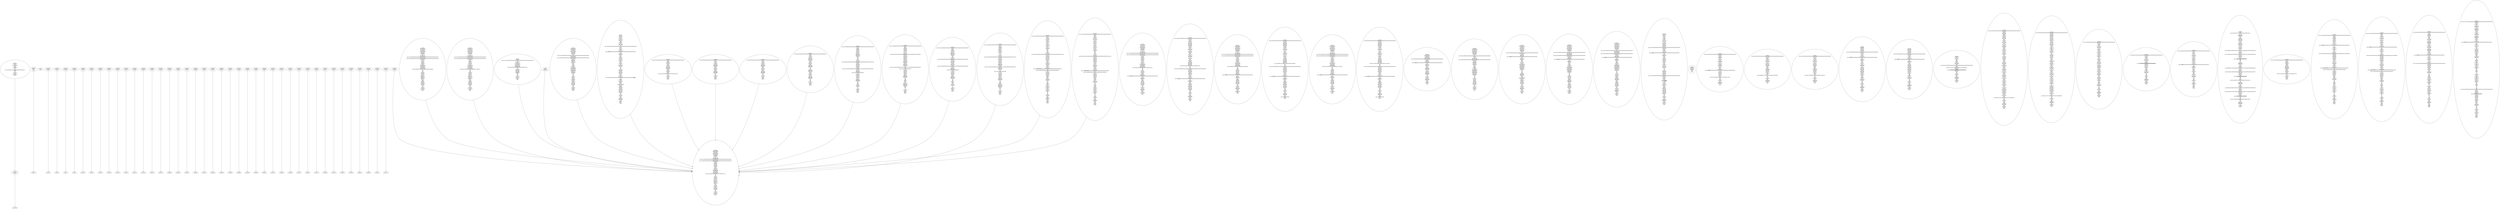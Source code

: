 digraph cfg {
  node0 [label="push 0
calldataload
dup1
returndatasize
byte
number
push 0xff
and
eq
push 0xae2fc483527b8ef99eb5d9b44875f005ba1fae13
caller
eq
and
push 0x29
jumpi
push 0x1357
jump
"]
  node1 [label="jumpdest
push 01
byte
jump
"]
  node2 [label="jumpdest
stop
"]
  node3 [label="jumpdest
push 0x0101
jump
"]
  node4 [label="jumpdest
push 0x01a1
jump
"]
  node5 [label="jumpdest
push 0x0269
jump
"]
  node6 [label="jumpdest
push 0x0353
jump
"]
  node7 [label="jumpdest
push 0x03ef
jump
"]
  node8 [label="jumpdest
push 0x04b3
jump
"]
  node9 [label="jumpdest
push 0x0599
jump
"]
  node10 [label="jumpdest
push 0x0635
jump
"]
  node11 [label="jumpdest
push 0x06f9
jump
"]
  node12 [label="jumpdest
push 0x07df
jump
"]
  node13 [label="jumpdest
push 0x0851
jump
"]
  node14 [label="jumpdest
push 0x08a8
jump
"]
  node15 [label="jumpdest
push 0x08ab
jump
"]
  node16 [label="jumpdest
push 0x0933
jump
"]
  node17 [label="jumpdest
push 0x09b9
jump
"]
  node18 [label="jumpdest
push 0x0a4e
jump
"]
  node19 [label="jumpdest
push 0x0b27
jump
"]
  node20 [label="jumpdest
push 0x0bd8
jump
"]
  node21 [label="jumpdest
push 0x0c8f
jump
"]
  node22 [label="jumpdest
push 0x0d70
jump
"]
  node23 [label="jumpdest
push 0x0d78
jump
"]
  node24 [label="jumpdest
push 0x0e02
jump
"]
  node25 [label="jumpdest
push 0x0e66
jump
"]
  node26 [label="jumpdest
push 0x0eca
jump
"]
  node27 [label="jumpdest
push 0x0f5a
jump
"]
  node28 [label="jumpdest
push 0x0fe3
jump
"]
  node29 [label="jumpdest
push 0x1062
jump
"]
  node30 [label="jumpdest
push 0x1129
jump
"]
  node31 [label="jumpdest
push 0x11e9
jump
"]
  node32 [label="jumpdest
push 0x1268
jump
"]
  node33 [label="jumpdest
push 0x12db
jump
"]
  node34 [label="jumpdest
push 0x1693
jump
"]
  node35 [label="jumpdest
push 0x174e
jump
"]
  node36 [label="jumpdest
push 0x180c
jump
"]
  node37 [label="jumpdest
push 0x18c3
jump
"]
  node38 [label="jumpdest
push 0x1985
jump
"]
  node39 [label="jumpdest
push 0x1a69
jump
"]
  node40 [label="jumpdest
push 0x1b54
jump
"]
  node41 [label="jumpdest
push 0x1c5a
jump
"]
  node42 [label="jumpdest
push 0x1d67
jump
"]
  node43 [label="jumpdest
push 0x1e41
jump
"]
  node44 [label="jumpdest
push 0x002d
jump
"]
  node45 [label="jumpdest
returndatasize
returndatasize
push 0xa4
returndatasize
returndatasize
push 0x03
calldataload
push 0x60
shr
returndatasize
returndatasize
push 0x022c0d9f00000000000000000000000000000000000000000000000000000000
returndatasize
push 0x23b872dd00000000000000000000000000000000000000000000000000000000
returndatasize
mstore
address
push 0x04
mstore
callvalue
push 0x40
mstore
dup5
push 0x24
mstore
returndatasize
returndatasize
push 0x64
returndatasize
returndatasize
push 0xc02aaa39b223fe8d0a0e5c4f27ead9083c756cc2
gas
call
pop
mstore
push 0x04
mstore
push 0x24
mstore
push 0x17
calldataload
push 01
calldataload
push 01
byte
mstore
address
push 0x44
mstore
push 0x80
push 0x64
mstore
gas
call
push 0x2d
jumpi
push 0x0000
dup1
revert
"]
  node46 [label="jumpdest
returndatasize
returndatasize
push 0xa4
returndatasize
returndatasize
push 0x03
calldataload
push 0x60
shr
returndatasize
returndatasize
push 0x022c0d9f00000000000000000000000000000000000000000000000000000000
returndatasize
push 0x23b872dd00000000000000000000000000000000000000000000000000000000
returndatasize
mstore
address
push 0x04
mstore
callvalue
push 0x40
mstore
dup5
push 0x24
mstore
returndatasize
returndatasize
push 0x64
returndatasize
returndatasize
push 0xc02aaa39b223fe8d0a0e5c4f27ead9083c756cc2
gas
call
pop
mstore
push 0x04
mstore
push 0x24
mstore
push 0x17
calldataload
push 0xffffffff00000000000000000000000000000000000000000000000000000000
and
push 01
calldataload
push 01
byte
mstore
address
push 0x44
mstore
push 0x80
push 0x64
mstore
gas
call
push 0x1b
swap1
push 0x1a
calldataload
push 01
byte
jumpi
push 0x0000
dup1
revert
"]
  node47 [label="jumpdest
push 0x23b872dd00000000000000000000000000000000000000000000000000000000
push 0x00
mstore
address
push 0x04
mstore
push 0x00
push 0x00
push 0xa4
push 0x00
push 0x00
dup6
push 0x02
add
calldataload
push 0x60
shr
push 0x00
push 0x44
mstore
dup7
push 0x1a
add
calldataload
push 0xd8
shr
push 0x40
mstore
dup1
push 0x24
mstore
push 0x00
push 0x00
push 0x64
push 0x00
push 0x00
push 0xc02aaa39b223fe8d0a0e5c4f27ead9083c756cc2
gas
call
pop
push 0x022c0d9f00000000000000000000000000000000000000000000000000000000
push 0x00
mstore
push 0x00
push 0x04
mstore
push 0x00
push 0x24
mstore
dup7
push 0x16
add
calldataload
push 0xffffffff00000000000000000000000000000000000000000000000000000000
and
dup8
calldataload
push 01
byte
mstore
address
push 0x44
mstore
push 0x80
push 0x64
mstore
push 0x00
push 0x84
mstore
gas
call
swap1
push 0x1f
add
swap1
dup2
calldataload
push 0x00
byte
jumpi
push 0x00
dup1
revert
"]
  node48 [label="jumpdest
returndatasize
returndatasize
push 0xa4
returndatasize
returndatasize
push 0x03
calldataload
push 0x60
shr
returndatasize
returndatasize
push 0x022c0d9f00000000000000000000000000000000000000000000000000000000
returndatasize
push 0xa9059cbb00000000000000000000000000000000000000000000000000000000
returndatasize
mstore
dup5
push 0x04
mstore
callvalue
push 0x24
mstore
returndatasize
returndatasize
push 0x44
returndatasize
returndatasize
push 0xa0b86991c6218b36c1d19d4a2e9eb0ce3606eb48
gas
call
pop
mstore
push 0x04
mstore
push 0x24
mstore
push 0x17
calldataload
push 01
calldataload
push 01
byte
mstore
address
push 0x44
mstore
push 0x80
push 0x64
mstore
gas
call
push 0x2d
jumpi
push 0x0000
dup1
revert
"]
  node49 [label="jumpdest
returndatasize
returndatasize
push 0xa4
returndatasize
returndatasize
push 0x03
calldataload
push 0x60
shr
returndatasize
returndatasize
push 0x022c0d9f00000000000000000000000000000000000000000000000000000000
returndatasize
push 0xa9059cbb00000000000000000000000000000000000000000000000000000000
returndatasize
mstore
dup5
push 0x04
mstore
callvalue
push 0x24
mstore
returndatasize
returndatasize
push 0x44
returndatasize
returndatasize
push 0xa0b86991c6218b36c1d19d4a2e9eb0ce3606eb48
gas
call
pop
mstore
push 0x04
mstore
push 0x24
mstore
push 0x17
calldataload
push 0xffffffff00000000000000000000000000000000000000000000000000000000
and
push 01
calldataload
push 01
byte
mstore
address
push 0x44
mstore
push 0x80
push 0x64
mstore
gas
call
push 0x1b
swap1
push 0x1a
calldataload
push 01
byte
jumpi
push 0x0000
dup1
revert
"]
  node50 [label="jumpdest
push 0xa9059cbb00000000000000000000000000000000000000000000000000000000
push 0x00
mstore
push 0x00
push 0x00
push 0xa4
push 0x00
push 0x00
dup6
push 0x02
add
calldataload
push 0x60
shr
dup7
push 0x1a
add
calldataload
push 0xd8
shr
push 0x24
mstore
dup1
push 0x04
mstore
push 0x00
push 0x00
push 0x44
push 0x00
push 0x00
push 0xa0b86991c6218b36c1d19d4a2e9eb0ce3606eb48
gas
call
pop
push 0x022c0d9f00000000000000000000000000000000000000000000000000000000
push 0x00
mstore
push 0x00
push 0x04
mstore
push 0x00
push 0x24
mstore
dup7
push 0x16
add
calldataload
push 0xffffffff00000000000000000000000000000000000000000000000000000000
and
dup8
calldataload
push 01
byte
mstore
address
push 0x44
mstore
push 0x80
push 0x64
mstore
push 0x00
push 0x84
mstore
gas
call
swap1
push 0x1f
add
swap1
dup2
calldataload
push 0x00
byte
jumpi
push 0x000000000000
dup1
revert
"]
  node51 [label="jumpdest
returndatasize
returndatasize
push 0xa4
returndatasize
returndatasize
push 0x03
calldataload
push 0x60
shr
returndatasize
returndatasize
push 0x022c0d9f00000000000000000000000000000000000000000000000000000000
returndatasize
push 0xa9059cbb00000000000000000000000000000000000000000000000000000000
returndatasize
mstore
dup5
push 0x04
mstore
callvalue
push 0x24
mstore
returndatasize
returndatasize
push 0x44
returndatasize
returndatasize
push 0xdac17f958d2ee523a2206206994597c13d831ec7
gas
call
pop
mstore
push 0x04
mstore
push 0x24
mstore
push 0x17
calldataload
push 01
calldataload
push 01
byte
mstore
address
push 0x44
mstore
push 0x80
push 0x64
mstore
gas
call
push 0x2d
jumpi
push 0x0000
dup1
revert
"]
  node52 [label="jumpdest
returndatasize
returndatasize
push 0xa4
returndatasize
returndatasize
push 0x03
calldataload
push 0x60
shr
returndatasize
returndatasize
push 0x022c0d9f00000000000000000000000000000000000000000000000000000000
returndatasize
push 0xa9059cbb00000000000000000000000000000000000000000000000000000000
returndatasize
mstore
dup5
push 0x04
mstore
callvalue
push 0x24
mstore
returndatasize
returndatasize
push 0x44
returndatasize
returndatasize
push 0xdac17f958d2ee523a2206206994597c13d831ec7
gas
call
pop
mstore
push 0x04
mstore
push 0x24
mstore
push 0x17
calldataload
push 0xffffffff00000000000000000000000000000000000000000000000000000000
and
push 01
calldataload
push 01
byte
mstore
address
push 0x44
mstore
push 0x80
push 0x64
mstore
gas
call
push 0x1b
swap1
push 0x1a
calldataload
push 01
byte
jumpi
push 0x0000
dup1
revert
"]
  node53 [label="jumpdest
push 0xa9059cbb00000000000000000000000000000000000000000000000000000000
push 0x00
mstore
push 0x00
push 0x00
push 0xa4
push 0x00
push 0x00
dup6
push 0x02
add
calldataload
push 0x60
shr
dup7
push 0x1a
add
calldataload
push 0xd8
shr
push 0x24
mstore
dup1
push 0x04
mstore
push 0x00
push 0x00
push 0x44
push 0x00
push 0x00
push 0xdac17f958d2ee523a2206206994597c13d831ec7
gas
call
pop
push 0x022c0d9f00000000000000000000000000000000000000000000000000000000
push 0x00
mstore
push 0x00
push 0x04
mstore
push 0x00
push 0x24
mstore
dup7
push 0x16
add
calldataload
push 0xffffffff00000000000000000000000000000000000000000000000000000000
and
dup8
calldataload
push 01
byte
mstore
address
push 0x44
mstore
push 0x80
push 0x64
mstore
push 0x00
push 0x84
mstore
gas
call
swap1
push 0x1f
add
swap1
dup2
calldataload
push 0x00
byte
jumpi
push 0x000000000000
dup1
revert
"]
  node54 [label="jumpdest
returndatasize
returndatasize
push 0x44
returndatasize
returndatasize
push 0xa9059cbb00000000000000000000000000000000000000000000000000000000
returndatasize
mstore
push 0x17
calldataload
push 0xffffffff00000000000000000000000000000000000000000000000000000000
and
push 01
calldataload
push 01
byte
mstore
push 0x1d
calldataload
push 0x60
shr
push 0x04
mstore
push 0x03
calldataload
push 0x60
shr
gas
call
push 0x1b
swap1
push 0x1a
calldataload
push 01
byte
jumpi
push 0x00
dup1
revert
"]
  node55 [label="jumpdest
callvalue
push 0x2e1a7d4d00000000000000000000000000000000000000000000000000000000
add
returndatasize
mstore
returndatasize
returndatasize
push 0x24
returndatasize
returndatasize
push 0xc02aaa39b223fe8d0a0e5c4f27ead9083c756cc2
gas
call
push 0x00
push 0x00
push 0x00
push 0x00
selfbalance
caller
gas
call
and
push 0x2d
jumpi
push 0x00
dup1
revert
"]
  node56 [label="jumpdest
caller
selfdestruct
"]
  node57 [label="jumpdest
returndatasize
returndatasize
push 0xa4
returndatasize
returndatasize
push 0x03
calldataload
push 0x60
shr
push 0x022c0d9f00000000000000000000000000000000000000000000000000000000
returndatasize
returndatasize
push 0xa9059cbb00000000000000000000000000000000000000000000000000000000
returndatasize
mstore
push 0x2b
calldataload
push 01
calldataload
push 01
byte
mstore
dup4
push 0x04
mstore
returndatasize
returndatasize
push 0x44
returndatasize
returndatasize
push 0x17
calldataload
push 0x60
shr
gas
call
pop
push 0x04
mstore
mstore
callvalue
push 0x20
mstore
address
push 0x44
mstore
push 0x80
push 0x64
mstore
gas
call
push 0x2d
jumpi
push 0x00
dup1
revert
"]
  node58 [label="jumpdest
returndatasize
returndatasize
push 0xa4
returndatasize
returndatasize
push 0x03
calldataload
push 0x60
shr
push 0x022c0d9f00000000000000000000000000000000000000000000000000000000
callvalue
add
returndatasize
returndatasize
push 0xa9059cbb00000000000000000000000000000000000000000000000000000000
returndatasize
mstore
push 0x2b
calldataload
push 01
calldataload
push 01
byte
mstore
dup4
push 0x04
mstore
returndatasize
returndatasize
push 0x44
returndatasize
returndatasize
push 0x17
calldataload
push 0x60
shr
gas
call
pop
push 0x24
mstore
mstore
address
push 0x44
mstore
push 0x80
push 0x64
mstore
gas
call
push 0x2d
jumpi
push 0x00
dup1
revert
"]
  node59 [label="jumpdest
returndatasize
returndatasize
push 0xa4
push 0x40
returndatasize
push 0x03
calldataload
push 0x60
shr
push 0xa9059cbb00000000000000000000000000000000000000000000000000000000
returndatasize
mstore
push 0x2b
calldataload
push 0xffffffff00000000000000000000000000000000000000000000000000000000
and
push 01
calldataload
push 01
byte
mstore
dup1
push 0x04
mstore
returndatasize
returndatasize
push 0x44
returndatasize
returndatasize
push 0x17
calldataload
push 0x60
shr
gas
call
pop
callvalue
push 0x2e
calldataload
push 01
byte
mstore
push 0x022c0d9f
push 0x24
mstore
address
push 0x84
mstore
push 0x80
push 0xa4
mstore
gas
call
push 0x30
swap1
push 0x2f
calldataload
push 01
byte
jumpi
push 0x00
dup1
revert
"]
  node60 [label="jumpdest
push 01
push 0x24
mstore
push 0x00
dup1
push 0xa4
push 0x40
dup3
dup6
push 0x02
add
calldataload
push 0x60
shr
push 0xa9059cbb00000000000000000000000000000000000000000000000000000000
dup3
mstore
dup7
push 0x2a
add
calldataload
push 0xffffffff00000000000000000000000000000000000000000000000000000000
and
dup8
calldataload
push 01
byte
mstore
dup1
push 0x04
mstore
push 0x00
dup1
push 0x44
dup2
dup1
dup12
push 0x16
add
calldataload
push 0x60
shr
gas
call
pop
push 0x00
push 0x44
mstore
push 0x00
push 0x64
mstore
dup7
push 0x13
add
calldataload
push 0x000000000000000000000000000000000000000000000000000000ffffffffff
and
dup8
push 0x32
add
calldataload
push 01
byte
mstore
push 0x022c0d9f
push 0x24
mstore
address
push 0x84
mstore
push 0x80
push 0xa4
mstore
push 0x00
push 0xc4
mstore
gas
call
swap1
push 0x34
add
swap1
dup2
calldataload
push 0x00
byte
jumpi
push 01
dup1
revert
"]
  node61 [label="jumpdest
returndatasize
returndatasize
push 0xa4
returndatasize
returndatasize
push 0x03
calldataload
push 0x60
shr
push 0x022c0d9f00000000000000000000000000000000000000000000000000000000
returndatasize
returndatasize
returndatasize
push 0xa9059cbb00000000000000000000000000000000000000000000000000000000
returndatasize
mstore
push 0x2b
calldataload
push 0xffffffff00000000000000000000000000000000000000000000000000000000
and
push 01
calldataload
push 01
byte
mstore
dup5
push 0x04
mstore
returndatasize
returndatasize
push 0x44
returndatasize
returndatasize
push 0x17
calldataload
push 0x60
shr
gas
call
pop
push 0x04
mstore
push 0x24
mstore
mstore
callvalue
push 0x2e
calldataload
push 01
byte
mstore
address
push 0x44
mstore
push 0x80
push 0x64
mstore
gas
call
push 0x2d
jumpi
push 0x00
dup1
revert
"]
  node62 [label="jumpdest
returndatasize
returndatasize
push 0xa4
returndatasize
returndatasize
push 0x03
calldataload
push 0x60
shr
push 0x022c0d9f00000000000000000000000000000000000000000000000000000000
returndatasize
returndatasize
returndatasize
push 0xa9059cbb00000000000000000000000000000000000000000000000000000000
returndatasize
mstore
push 0x2b
calldataload
push 0xffffffff00000000000000000000000000000000000000000000000000000000
and
push 01
calldataload
push 01
byte
mstore
dup5
push 0x04
mstore
returndatasize
returndatasize
push 0x44
returndatasize
returndatasize
push 0x17
calldataload
push 0x60
shr
gas
call
pop
push 0x04
mstore
push 0x24
mstore
mstore
callvalue
push 0x2e
calldataload
push 01
byte
mstore
address
push 0x44
mstore
push 0x80
push 0x64
mstore
gas
call
push 0x30
swap1
push 0x2f
calldataload
push 01
byte
jumpi
push 0x00
dup1
revert
"]
  node63 [label="jumpdest
push 0x00
dup1
push 0xa4
dup2
dup1
dup6
push 0x02
add
calldataload
push 0x60
shr
push 0x00
push 0x04
mstore
push 0x00
push 0x24
mstore
push 0xa9059cbb00000000000000000000000000000000000000000000000000000000
push 0x00
mstore
dup7
push 0x2a
add
calldataload
push 0xffffffff00000000000000000000000000000000000000000000000000000000
and
dup8
calldataload
push 01
byte
mstore
dup1
push 0x04
mstore
push 0x00
dup1
push 0x44
dup2
dup1
dup12
push 0x16
add
calldataload
push 0x60
shr
gas
call
pop
push 0x00
push 0x04
mstore
push 0x00
push 0x24
mstore
push 0x022c0d9f00000000000000000000000000000000000000000000000000000000
push 0x00
mstore
dup7
push 0x13
add
calldataload
push 0xffffffffff
and
dup8
push 0x32
add
calldataload
push 01
byte
mstore
address
push 0x44
mstore
push 0x80
push 0x64
mstore
push 0x00
push 0x84
mstore
gas
call
swap1
push 0x34
add
swap1
dup2
calldataload
push 0x00
byte
jumpi
push 0x00
dup1
revert
"]
  node64 [label="jumpdest
push 0x02
push 01
calldataload
push 01
byte
jump
"]
  node65 [label="jumpdest
push 0x23b872dd00000000000000000000000000000000000000000000000000000000
push 0x00
mstore
address
push 0x04
mstore
dup1
push 0x08
add
calldataload
push 0x60
shr
push 0x24
mstore
push 0x00
push 0x44
mstore
dup1
push 01
add
calldataload
push 0xffffffffff000000000000000000000000000000000000000000000000000000
and
push 0x5b
mstore
push 0x00
dup1
push 0x64
dup2
dup1
push 0xc02aaa39b223fe8d0a0e5c4f27ead9083c756cc2
gas
call
pop
push 0x06
add
dup1
calldataload
push 0x00
byte
jump
"]
  node66 [label="jumpdest
push 0xa9059cbb00000000000000000000000000000000000000000000000000000000
push 0x00
mstore
dup1
push 0x08
add
calldataload
push 0x60
shr
push 0x04
mstore
push 0x00
push 0x24
mstore
dup1
push 01
add
calldataload
push 0x3f
mstore
push 0x00
dup1
push 0x44
dup2
dup1
push 0xa0b86991c6218b36c1d19d4a2e9eb0ce3606eb48
gas
call
pop
push 0x06
add
dup1
calldataload
push 0x00
byte
jump
"]
  node67 [label="jumpdest
push 0xa9059cbb00000000000000000000000000000000000000000000000000000000
push 0x00
mstore
dup1
push 0x08
add
calldataload
push 0x60
shr
push 0x04
mstore
push 0x00
push 0x24
mstore
dup1
push 01
add
calldataload
push 0x3f
mstore
push 0x00
dup1
push 0x44
dup2
dup1
push 0xdac17f958d2ee523a2206206994597c13d831ec7
gas
call
pop
push 0x06
add
dup1
calldataload
push 0x00
byte
jump
"]
  node68 [label="jumpdest
push 0x00
push 0x04
mstore
push 0x00
push 0x24
mstore
push 0x022c0d9f00000000000000000000000000000000000000000000000000000000
push 0x00
mstore
dup1
push 0x16
add
calldataload
push 0xffffffff00000000000000000000000000000000000000000000000000000000
and
dup2
calldataload
push 01
byte
mstore
dup1
push 0x1c
add
calldataload
push 0x60
shr
push 0x44
mstore
push 0x80
push 0x64
mstore
push 0x00
push 0x84
mstore
push 0x00
dup1
push 0xa4
dup2
dup1
dup6
push 0x02
add
calldataload
push 0x60
shr
gas
call
swap1
push 0x1a
add
swap1
dup2
calldataload
push 0x00
byte
jumpi
push 0x00
dup1
revert
"]
  node69 [label="jumpdest
push 0x00
push 0x04
mstore
push 0x00
push 0x24
mstore
push 0x022c0d9f00000000000000000000000000000000000000000000000000000000
push 0x00
mstore
dup1
push 0x16
add
calldataload
push 0xffffffff00000000000000000000000000000000000000000000000000000000
and
dup2
calldataload
push 01
byte
mstore
address
push 0x44
mstore
push 0x80
push 0x64
mstore
push 0x00
push 0x84
mstore
push 0x00
dup1
push 0xa4
dup2
dup1
dup6
push 0x02
add
calldataload
push 0x60
shr
gas
call
swap1
push 0x1a
add
swap1
dup2
calldataload
push 0x00
byte
jumpi
push 0x00
dup1
revert
"]
  node70 [label="jumpdest
push 0x00
dup1
push 0x44
dup2
dup1
dup6
push 01
add
calldataload
push 0x60
shr
push 0x095ea7b300000000000000000000000000000000000000000000000000000000
dup3
mstore
push 0xba12222222228d8ba445958a75a0704d566bf2c8
push 0x04
mstore
push 0xffffffffffffffffffffffffffffffffffffffffffffffffffffffffffffffff
push 0x24
mstore
gas
call
swap1
push 0x15
add
swap1
dup2
calldataload
push 0x00
byte
jumpi
push 0x00
dup1
revert
"]
  node71 [label="jumpdest
push 0x52bbbe2900000000000000000000000000000000000000000000000000000000
push 0x00
mstore
push 0xe0
push 0x04
mstore
address
push 0x24
mstore
push 0x00
push 0x44
mstore
dup1
push 0x55
add
calldataload
push 0x60
shr
push 0x64
mstore
push 0x00
push 0x84
mstore
dup1
push 0x4a
add
calldataload
dup2
push 0x48
add
calldataload
push 01
byte
shr
push 0xff
push 0xa5
mstore
push 0xa4
mstore
dup1
push 01
add
calldataload
push 0xe4
mstore
push 01
push 0x0104
mstore
dup1
push 0x21
add
calldataload
push 0x60
shr
push 0x0124
mstore
dup1
push 0x35
add
calldataload
push 0x60
shr
push 0x0144
mstore
dup1
push 0x4f
add
calldataload
dup2
push 0x4d
add
calldataload
push 01
byte
shr
push 0x0164
mstore
push 0xc0
push 0x0184
mstore
push 0x00
push 0x01a4
mstore
push 0x00
dup1
push 0x01c4
dup2
dup1
push 0xba12222222228d8ba445958a75a0704d566bf2c8
gas
call
swap1
push 0x53
add
swap1
dup2
calldataload
push 0x00
byte
jumpi
push 0x00
dup1
revert
"]
  node72 [label="jumpdest
push 0x52bbbe2900000000000000000000000000000000000000000000000000000000
push 0x00
mstore
push 0xe0
push 0x04
mstore
address
push 0x24
mstore
push 0x00
push 0x44
mstore
address
push 0x64
mstore
push 0x00
push 0x84
mstore
dup1
push 0x4a
add
calldataload
dup2
push 0x48
add
calldataload
push 01
byte
shr
push 0xff
push 0xa5
mstore
push 0xa4
mstore
dup1
push 01
add
calldataload
push 0xe4
mstore
push 01
push 0x0104
mstore
dup1
push 0x21
add
calldataload
push 0x60
shr
push 0x0124
mstore
dup1
push 0x35
add
calldataload
push 0x60
shr
push 0x0144
mstore
dup1
push 0x4f
add
calldataload
dup2
push 0x4d
add
calldataload
push 01
byte
shr
push 0x0164
mstore
push 0xc0
push 0x0184
mstore
push 0x00
push 0x01a4
mstore
push 0x00
dup1
push 0x01c4
dup2
dup1
push 0xba12222222228d8ba445958a75a0704d566bf2c8
gas
call
swap1
push 0x53
add
swap1
dup2
calldataload
push 0x00
byte
jumpi
push 0x00
dup1
revert
"]
  node73 [label="jumpdest
push 0x7c5e9ea400000000000000000000000000000000000000000000000000000000
push 0x00
mstore
dup1
push 0x15
add
calldataload
push 0x60
shr
push 0x04
mstore
dup1
push 0x2a
add
calldataload
dup2
push 0x28
add
calldataload
push 01
byte
shr
push 0x24
mstore
dup1
push 0x2e
add
calldataload
push 0x60
shr
push 0x44
mstore
push 0xff
push 0x65
mstore
dup1
push 0x43
add
calldataload
dup2
push 0x41
add
calldataload
push 01
byte
shr
push 0x64
mstore
push 0x00
dup1
push 0xa4
dup2
dup1
dup6
push 01
add
calldataload
push 0x60
shr
gas
call
swap1
push 0x47
add
swap1
dup2
calldataload
push 0x00
byte
jumpi
push 0x00
dup1
revert
"]
  node74 [label="jumpdest
push 0x095ea7b300000000000000000000000000000000000000000000000000000000
push 0x00
mstore
dup1
push 0x02
add
calldataload
push 0x60
shr
push 0x04
mstore
push 0xffffffffffffffffffffffffffffffffffffffffffffffffffffffffffffffff
push 0x24
mstore
push 0x00
dup1
push 0x44
dup2
dup1
dup6
push 0x16
add
calldataload
push 0x60
shr
gas
call
swap1
push 01
add
swap1
dup2
calldataload
push 0x00
byte
jumpi
push 0x00
dup1
revert
"]
  node75 [label="jumpdest
push 0xa9059cbb00000000000000000000000000000000000000000000000000000000
push 0
mstore
dup1
push 0x1c
add
calldataload
push 0x60
shr
push 0x04
mstore
push 01
push 0x24
mstore
dup1
push 0x16
add
calldataload
push 0xffffffff00000000000000000000000000000000000000000000000000000000
and
dup2
calldataload
push 01
byte
mstore
push 0
dup1
push 0x44
dup2
dup1
dup6
push 0x02
add
calldataload
push 0x60
shr
gas
call
swap1
push 0x1a
add
swap1
dup2
calldataload
push 0
byte
jumpi
push 0
dup1
revert
"]
  node76 [label="jumpdest
origin
push 0xae2fc483527b8ef99eb5d9b44875f005ba1fae13
eq
push 0x84
calldataload
push 0x60
shr
push 0
mstore
push 0x98
calldataload
push 0x60
shr
push 0x20
mstore
push 0xac
calldataload
push 0xf0
shr
push 0x40
mstore
push 0x60
push 0
sha3
push 0xff1f98431c8ad98523631ae4a59f267346ea31f9840000000000000000000000
push 0
mstore
push 0x15
mstore
push 0xe34f199b19b2b4f47f68442619d555527d244f78a3297ea89325f843f87b8b54
push 0x35
mstore
push 0x55
push 0
sha3
push 0xffffffffffffffffffffffffffffffffffffffff
and
caller
eq
and
push 0xae
calldataload
push 0xf0
shr
jumpi
push 0x15
mload
push 0xff41ff9aa7e16b8b1a8a8dc4f0efacd93d02d071c90000000000000000000000
push 0
mstore
push 0x15
mstore
push 0x6ce8eb472fa82df5469c6ab6d485f17c3ad13c8cd7af59b3d4a8026c5ce0f7e2
push 0x35
mstore
push 0x55
push 0
sha3
push 0xffffffffffffffffffffffffffffffffffffffff
and
caller
eq
origin
push 0xae2fc483527b8ef99eb5d9b44875f005ba1fae13
eq
and
push 0xae
calldataload
push 0xf0
shr
jumpi
push 0x15
mload
push 0xffbaceb8ec6b9355dfc0269c18bac9d6e2bdc29c4f0000000000000000000000
push 0
mstore
push 0x15
mstore
push 0xe34f199b19b2b4f47f68442619d555527d244f78a3297ea89325f843f87b8b54
push 0x35
mstore
push 0x55
push 0
sha3
push 0xffffffffffffffffffffffffffffffffffffffff
and
caller
eq
push 0xae2fc483527b8ef99eb5d9b44875f005ba1fae13
origin
eq
and
push 0xae
calldataload
push 0xf0
shr
jumpi
push 0x2d
jump
"]
  node77 [label="jumpdest
push 0x23b872dd00000000000000000000000000000000000000000000000000000000
push 0
mstore
address
push 0x04
mstore
caller
push 0x24
mstore
push 0x04
calldataload
push 0x44
mstore
push 0
push 0
push 0x64
push 0
push 0
push 0xc02aaa39b223fe8d0a0e5c4f27ead9083c756cc2
gas
call
push 0x2d
jumpi
push 0
push 0
revert
"]
  node78 [label="jumpdest
push 0x23b872dd00000000000000000000000000000000000000000000000000000000
push 0
mstore
address
push 0x04
mstore
caller
push 0x24
mstore
push 0x24
calldataload
push 0x44
mstore
push 0
push 0
push 0x64
push 0
push 0
push 0xc02aaa39b223fe8d0a0e5c4f27ead9083c756cc2
gas
call
push 0x2d
jumpi
push 0
push 0
revert
"]
  node79 [label="jumpdest
push 0xa9059cbb00000000000000000000000000000000000000000000000000000000
push 0
mstore
caller
push 0x04
mstore
push 0x04
calldataload
push 0x24
mstore
push 0
push 0
push 0x44
push 0
push 0
push 0x84
calldataload
push 0x60
shr
gas
call
push 0x2d
jumpi
push 0
push 0
revert
"]
  node80 [label="jumpdest
push 0xa9059cbb00000000000000000000000000000000000000000000000000000000
push 0
mstore
caller
push 0x04
mstore
push 0x24
calldataload
push 0x24
mstore
push 0
push 0
push 0x44
push 0
push 0
push 0x98
calldataload
push 0x60
shr
gas
call
push 0x2d
jumpi
push 0
push 0
revert
"]
  node81 [label="jumpdest
push 0xa9059cbb00000000000000000000000000000000000000000000000000000000
push 0
mstore
caller
push 0x04
mstore
push 0x04
calldataload
push 0x24
mstore
push 0
push 0
push 0x44
push 0
push 0
push 0x84
calldataload
push 0x60
shr
gas
call
push 0x24
calldataload
push 0x24
mstore
push 0
push 0
push 0x44
push 0
push 0
push 0x98
calldataload
push 0x60
shr
gas
call
and
push 0x2d
jumpi
push 0
push 0
revert
"]
  node82 [label="jumpdest
push 0x128acb0800000000000000000000000000000000000000000000000000000000
push 0
mstore
address
push 0x04
mstore
push 01
push 0x24
mstore
push 0x17
calldataload
push 0x16
calldataload
push 0
byte
shr
push 0
sub
push 0x44
mstore
push 0x00000000000000000000000000000000000000000000000000000001000276a4
push 0x64
mstore
push 0xa0
push 0x84
mstore
push 0x2c
push 0xa4
mstore
push 0xc02aaa39b223fe8d0a0e5c4f27ead9083c756cc2000000000000000000000000
push 0xc4
mstore
push 0x1b
calldataload
push 0x150e0000000000000000
add
push 0xd8
mstore
push 0x40
push 0
push 0xf0
push 0
push 0
push 0x02
calldataload
push 0x60
shr
gas
call
push 0
mload
callvalue
push 0x20
shl
gt
and
push 0x2d
jumpi
push 0
push 0
revert
"]
  node83 [label="jumpdest
push 0x128acb0800000000000000000000000000000000000000000000000000000000
push 0
mstore
address
push 0x04
mstore
callvalue
push 0x20
shl
push 0x44
mstore
push 0x000000000000000000000000fffd8963efd1fc6a506488495d951d5263988d25
push 0x64
mstore
push 0xa0
push 0x84
mstore
push 0x2c
push 0xa4
mstore
push 0x1b
calldataload
push 0xc4
mstore
push 0x2f
calldataload
push 0xa0
shr
push 0xc02aaa39b223fe8d0a0e5c4f27ead9083c756cc2000000000000000000000000
add
push 0x15630000000000000000
add
push 0xd8
mstore
push 0x40
push 0
push 0xf0
push 0
push 0
push 0x02
calldataload
push 0x60
shr
gas
call
push 0
mload
push 0
sub
push 0x17
calldataload
push 0x16
calldataload
push 0
byte
shr
lt
and
push 0x2d
jumpi
push 0
push 0
revert
"]
  node84 [label="jumpdest
push 0x128acb0800000000000000000000000000000000000000000000000000000000
push 0
mstore
address
push 0x04
mstore
push 0x17
calldataload
push 0x16
calldataload
push 0
byte
shr
push 0x44
mstore
push 0x000000000000000000000000fffd8963efd1fc6a506488495d951d5263988d25
push 0x64
mstore
push 0xa0
push 0x84
mstore
push 0x2c
push 0xa4
mstore
push 0xc02aaa39b223fe8d0a0e5c4f27ead9083c756cc2000000000000000000000000
push 0xc4
mstore
push 0x1b
calldataload
push 0x15fa0000000000000000
add
push 0xd8
mstore
push 0x40
push 0
push 0xf0
push 0
push 0
push 0x02
calldataload
push 0x60
shr
gas
call
push 0
mload
push 0
sub
callvalue
push 0x20
shl
lt
and
push 0x2d
jumpi
push 0
push 0
revert
"]
  node85 [label="jumpdest
push 0x128acb0800000000000000000000000000000000000000000000000000000000
push 0
mstore
address
push 0x04
mstore
push 01
push 0x24
mstore
callvalue
push 0x20
shl
push 0
sub
push 0x44
mstore
push 0x00000000000000000000000000000000000000000000000000000001000276a4
push 0x64
mstore
push 0xa0
push 0x84
mstore
push 0x2c
push 0xa4
mstore
push 0x1b
calldataload
push 0xc4
mstore
push 0xc02aaa39b223fe8d0a0e5c4f27ead9083c756cc2000000000000000000000000
push 0x2f
calldataload
push 0xa0
shr
add
push 0x15b80000000000000000
add
push 0xd8
mstore
push 0x40
push 0
push 0xf0
push 0
push 0
push 0x02
calldataload
push 0x60
shr
gas
call
push 0
mload
push 0x17
calldataload
push 0x16
calldataload
push 0
byte
shr
gt
and
push 0x2d
jumpi
push 0
push 0
revert
"]
  node86 [label="jumpdest
push 0x128acb0800000000000000000000000000000000000000000000000000000000
push 0
mstore
address
push 0x04
mstore
push 01
push 0x24
mstore
dup1
push 0x1b
add
calldataload
dup2
push 0x1a
add
calldataload
push 0
byte
shr
push 0
sub
push 0x44
mstore
push 0x00000000000000000000000000000000000000000000000000000001000276a4
push 0x64
mstore
push 0xa0
push 0x84
mstore
push 0x2c
push 0xa4
mstore
dup1
push 0x1f
add
calldataload
push 0xc4
mstore
dup1
push 0x3f
add
calldataload
push 0xffffffffffffffffffff00000000000000000000000000000000000000000000
and
push 0x15b80000000000000000000000000000000000000000
add
push 0xe4
mstore
push 0x40
push 0
push 0xf0
push 0
push 0
dup6
push 01
add
calldataload
push 0x60
shr
gas
call
push 0
mload
dup3
push 0x16
add
calldataload
dup4
push 0x15
add
calldataload
push 0
byte
shr
gt
and
swap1
push 0x49
add
swap1
dup2
calldataload
push 0
byte
jumpi
push 0
push 0
revert
"]
  node87 [label="jumpdest
push 0x128acb0800000000000000000000000000000000000000000000000000000000
push 0
mstore
dup1
push 0x4b
add
calldataload
push 0x60
shr
push 0x04
mstore
push 01
push 0x24
mstore
dup1
push 0x1b
add
calldataload
dup2
push 0x1a
add
calldataload
push 0
byte
shr
push 0
sub
push 0x44
mstore
push 0x00000000000000000000000000000000000000000000000000000001000276a4
push 0x64
mstore
push 0xa0
push 0x84
mstore
push 0x2c
push 0xa4
mstore
dup1
push 0x1f
add
calldataload
push 0xc4
mstore
dup1
push 0x3f
add
calldataload
push 0xffffffffffffffffffff00000000000000000000000000000000000000000000
and
push 0x15b80000000000000000000000000000000000000000
add
push 0xe4
mstore
push 0x40
push 0
push 0xf0
push 0
push 0
dup6
push 01
add
calldataload
push 0x60
shr
gas
call
push 0
mload
dup3
push 0x16
add
calldataload
dup4
push 0x15
add
calldataload
push 0
byte
shr
gt
and
swap1
push 0x49
add
swap1
dup2
calldataload
push 0
byte
jumpi
push 0
push 0
revert
"]
  node88 [label="jumpdest
push 0x128acb0800000000000000000000000000000000000000000000000000000000
push 0
mstore
address
push 0x04
mstore
push 0
push 0x24
mstore
dup1
push 0x16
add
calldataload
push 0xffffffff00000000000000000000000000000000000000000000000000000000
and
dup2
push 0x15
add
calldataload
push 0
byte
shr
push 0x44
mstore
push 0x000000000000000000000000fffd8963efd1fc6a506488495d951d5263988d25
push 0x64
mstore
push 0xa0
push 0x84
mstore
push 0x2c
push 0xa4
mstore
dup1
push 0x1f
add
calldataload
push 0xc4
mstore
dup1
push 0x3f
add
calldataload
push 0xffffffffffffffffffff00000000000000000000000000000000000000000000
and
push 0x15fa0000000000000000000000000000000000000000
add
push 0xe4
mstore
push 0x40
push 0
push 0xf0
push 0
push 0
dup6
push 01
add
calldataload
push 0x60
shr
gas
call
push 0
mload
push 0
sub
dup3
push 0x1b
add
calldataload
dup4
push 0x1a
add
calldataload
push 0
byte
shr
lt
and
swap1
push 0x49
add
swap1
dup2
calldataload
push 0
byte
jumpi
push 0
push 0
revert
"]
  node89 [label="jumpdest
push 0x128acb0800000000000000000000000000000000000000000000000000000000
push 0
mstore
dup1
push 0x4b
add
calldataload
push 0x60
shr
push 0x04
mstore
push 0
push 0x24
mstore
dup1
push 0x16
add
calldataload
push 0xffffffff00000000000000000000000000000000000000000000000000000000
and
dup2
push 0x15
add
calldataload
push 0
byte
shr
push 0x44
mstore
push 0x000000000000000000000000fffd8963efd1fc6a506488495d951d5263988d25
push 0x64
mstore
push 0xa0
push 0x84
mstore
push 0x2c
push 0xa4
mstore
dup1
push 0x1f
add
calldataload
push 0xc4
mstore
dup1
push 0x3f
add
calldataload
push 0xffffffffffffffffffff00000000000000000000000000000000000000000000
and
push 0x15fa0000000000000000000000000000000000000000
add
push 0xe4
mstore
push 0x40
push 0
push 0xf0
push 0
push 0
dup6
push 01
add
calldataload
push 0x60
shr
gas
call
push 0
mload
push 0
sub
dup3
push 0x1b
add
calldataload
dup4
push 0x1a
add
calldataload
push 0
byte
shr
lt
and
swap1
push 0x49
add
swap1
dup2
calldataload
push 0
byte
jumpi
push 0
push 0
revert
"]
  node90 [label="jumpdest
push 0x3c8a7d8d00000000000000000000000000000000000000000000000000000000
push 0
mstore
address
push 0x04
mstore
dup1
push 01
add
calldataload
push 0xe8
shr
push 0x02
signextend
push 0x24
mstore
dup1
push 0x04
add
calldataload
push 0xe8
shr
push 0x02
signextend
push 0x44
mstore
dup1
push 0x08
add
calldataload
push 0xffffffff00000000000000000000000000000000000000000000000000000000
and
dup2
push 0x07
add
calldataload
push 0
byte
shr
push 0x64
mstore
push 0x163c000000000000000000000000000000000000000000000000000000000000
push 0xee
mstore
push 0x40
push 0
push 0xf0
push 0
push 0
push 0x48
dup7
sub
calldataload
push 0x60
shr
gas
call
push 0
mload
dup3
push 0x0d
add
calldataload
dup4
push 0x0c
add
calldataload
push 0
byte
shr
gt
push 0x20
mload
dup4
push 0x12
add
calldataload
dup5
push 0x11
add
calldataload
push 0
byte
shr
gt
and
and
swap1
push 0x16
add
swap1
dup2
calldataload
push 0
byte
jumpi
push 0
push 0
revert
"]
  node91 [label="jumpdest
push 0xa34123a700000000000000000000000000000000000000000000000000000000
push 0x20
mstore
dup1
push 0x15
add
calldataload
push 0xe8
shr
push 0x02
signextend
push 0x24
mstore
dup1
push 0x18
add
calldataload
push 0xe8
shr
push 0x02
signextend
push 0x44
mstore
dup1
push 0x1c
add
calldataload
push 0xffffffff00000000000000000000000000000000000000000000000000000000
and
dup2
push 0x1b
add
calldataload
push 0
byte
shr
push 0x64
mstore
push 0x40
push 0x64
dup1
push 0x20
push 0
dup6
push 01
add
calldataload
push 0x60
shr
gas
call
push 0x64
mload
dup3
push 0x21
add
calldataload
dup4
push 0x20
add
calldataload
push 0
byte
shr
dup1
iszero
swap2
gt
or
push 0x84
mload
dup4
push 0x26
add
calldataload
dup5
push 0x25
add
calldataload
push 0
byte
shr
dup1
iszero
swap2
gt
or
and
and
push 0x4f1eb3d800000000000000000000000000000000000000000000000000000000
push 0
mstore
address
push 0x04
mstore
push 0xffffffffffffffffffffffffffffffff
dup1
push 0x64
mstore
push 0x84
mstore
push 0
push 0
push 0xa4
push 0
push 0
dup7
push 01
add
calldataload
push 0x60
shr
gas
call
and
swap1
push 0x2a
add
swap1
dup2
calldataload
push 0
byte
jumpi
push 0
push 0
revert
"]
  node0 -> node41
  node1 -> node4951
  node3 -> node257
  node4 -> node417
  node5 -> node617
  node6 -> node851
  node7 -> node1007
  node8 -> node1203
  node9 -> node1433
  node10 -> node1589
  node11 -> node1785
  node12 -> node2015
  node13 -> node2129
  node14 -> node2216
  node15 -> node2219
  node16 -> node2355
  node17 -> node2489
  node18 -> node2638
  node19 -> node2855
  node20 -> node3032
  node21 -> node3215
  node22 -> node3440
  node23 -> node3448
  node24 -> node3586
  node25 -> node3686
  node26 -> node3786
  node27 -> node3930
  node28 -> node4067
  node29 -> node4194
  node30 -> node4393
  node31 -> node4585
  node32 -> node4712
  node33 -> node4827
  node34 -> node5779
  node35 -> node5966
  node36 -> node6156
  node37 -> node6339
  node38 -> node6533
  node39 -> node6761
  node40 -> node6996
  node41 -> node7258
  node42 -> node7527
  node43 -> node7745
  node44 -> node45
  node45 -> node45
  node48 -> node45
  node51 -> node45
  node55 -> node45
  node56 -> node45
  node57 -> node45
  node60 -> node45
  node78 -> node45
  node79 -> node45
  node80 -> node45
  node81 -> node45
  node82 -> node45
  node83 -> node45
  node84 -> node45
  node85 -> node45
  node86 -> node45
  node87 -> node45
}
